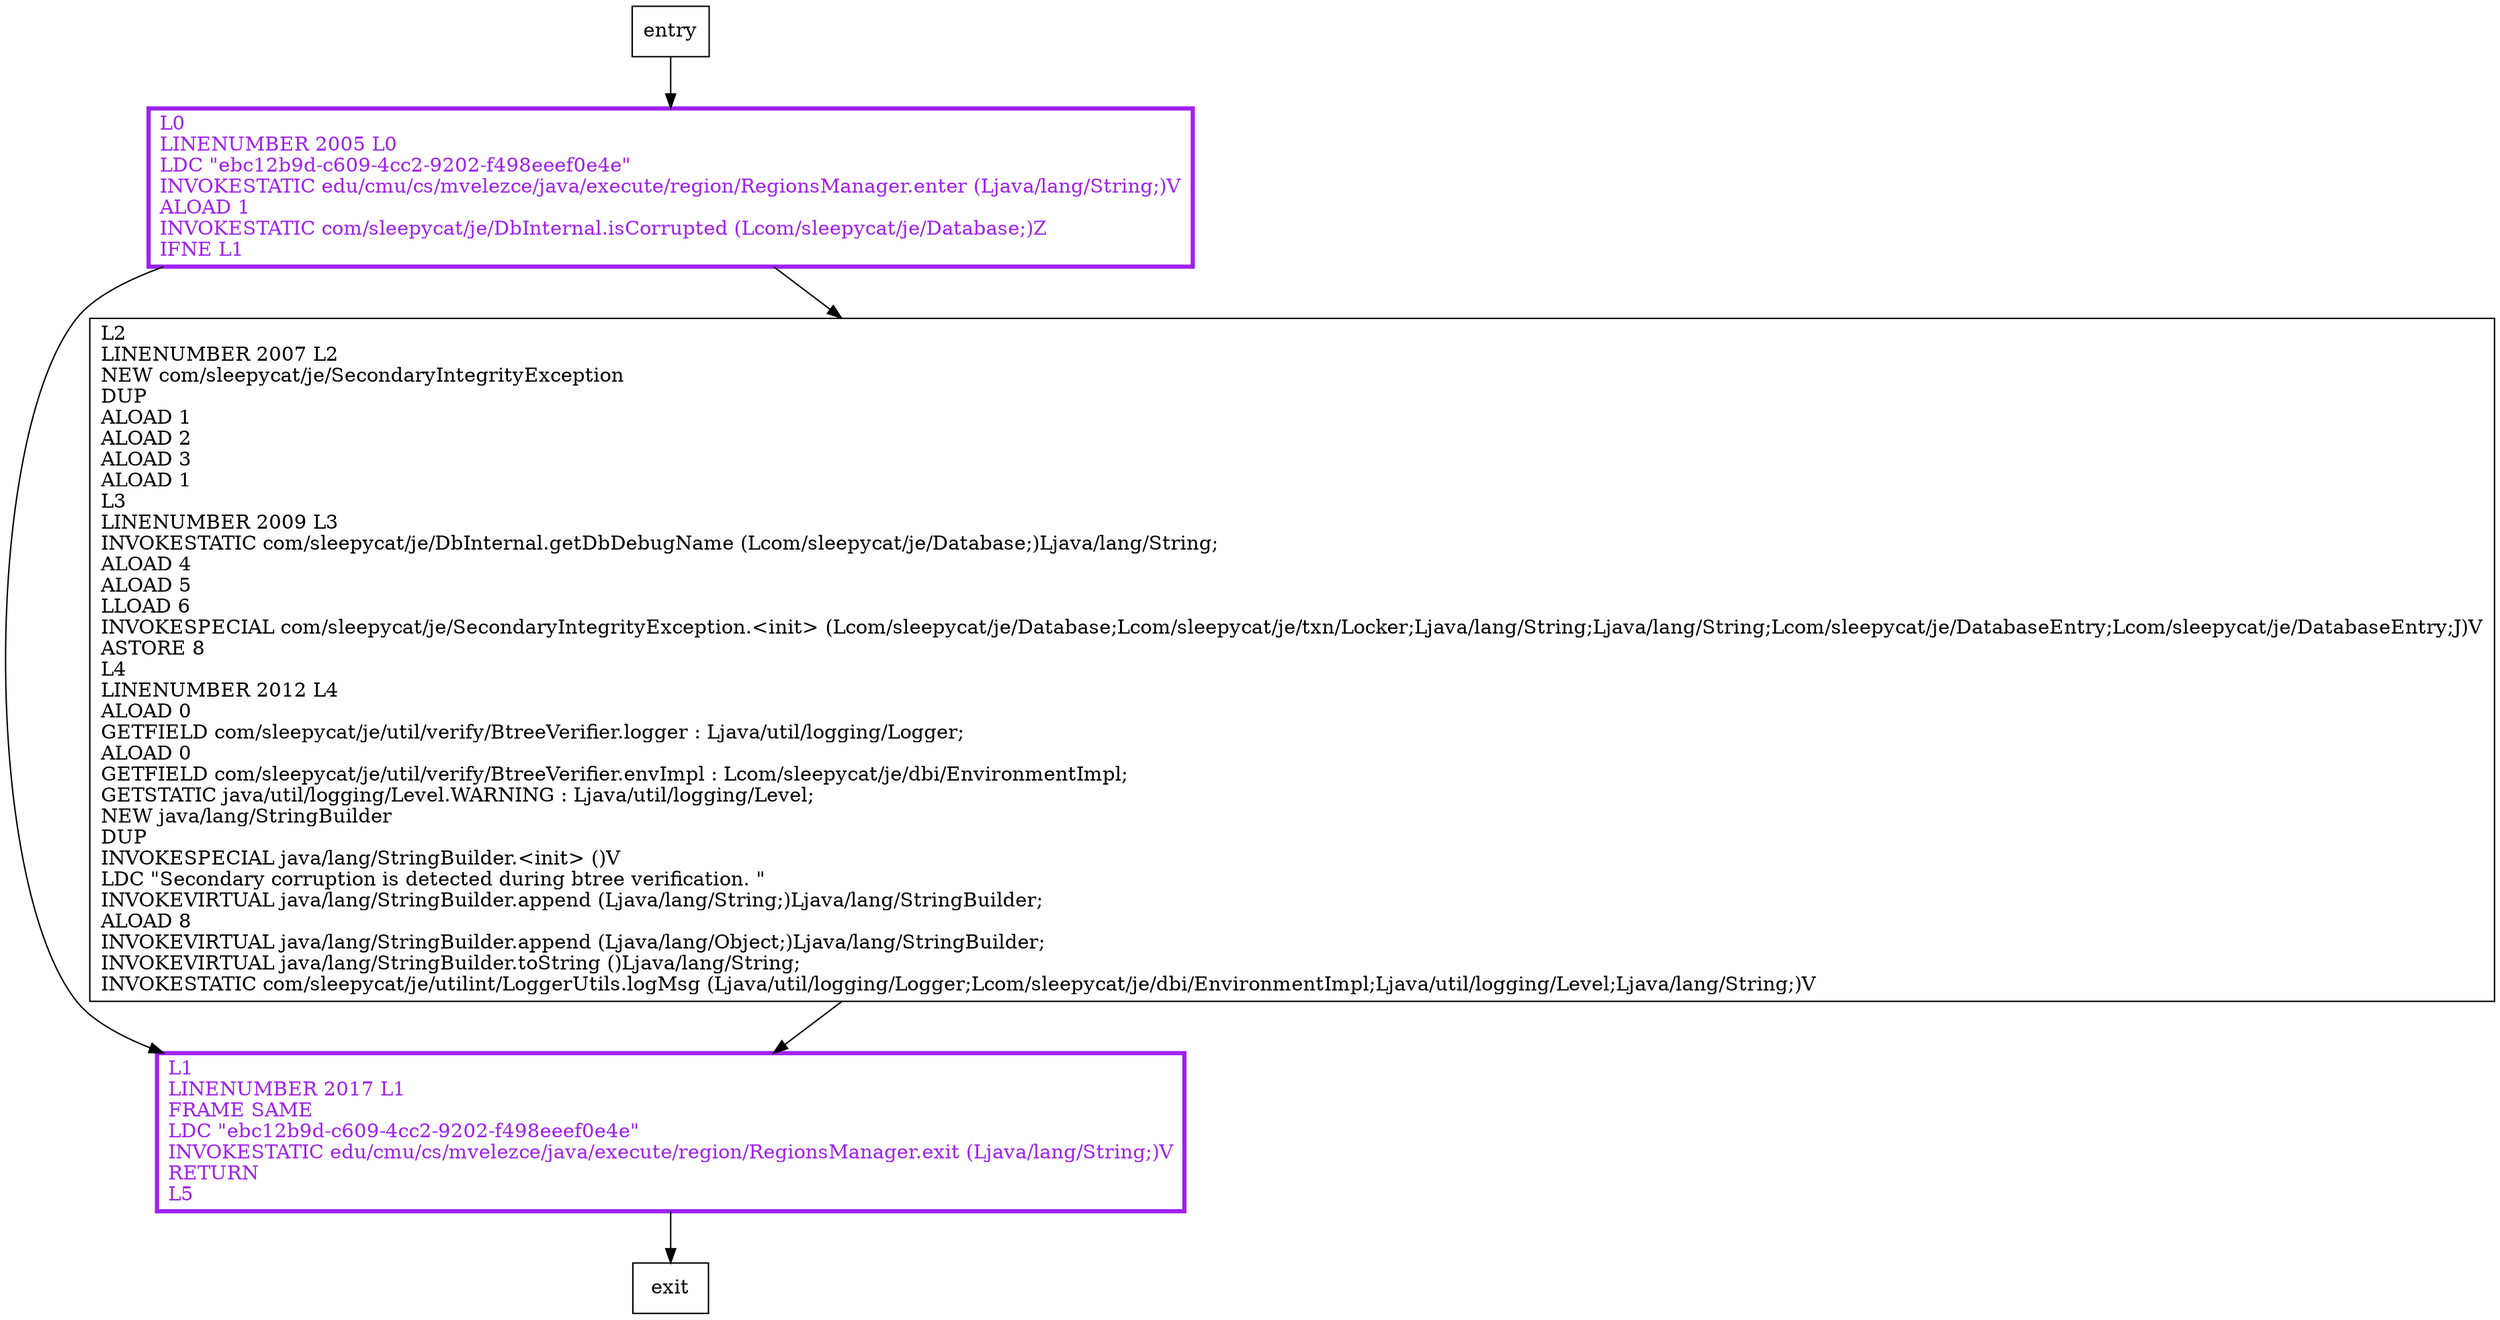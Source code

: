 digraph setSecondaryDbCorrupt {
node [shape=record];
1163006783 [label="L1\lLINENUMBER 2017 L1\lFRAME SAME\lLDC \"ebc12b9d-c609-4cc2-9202-f498eeef0e4e\"\lINVOKESTATIC edu/cmu/cs/mvelezce/java/execute/region/RegionsManager.exit (Ljava/lang/String;)V\lRETURN\lL5\l"];
868257623 [label="L0\lLINENUMBER 2005 L0\lLDC \"ebc12b9d-c609-4cc2-9202-f498eeef0e4e\"\lINVOKESTATIC edu/cmu/cs/mvelezce/java/execute/region/RegionsManager.enter (Ljava/lang/String;)V\lALOAD 1\lINVOKESTATIC com/sleepycat/je/DbInternal.isCorrupted (Lcom/sleepycat/je/Database;)Z\lIFNE L1\l"];
1403153847 [label="L2\lLINENUMBER 2007 L2\lNEW com/sleepycat/je/SecondaryIntegrityException\lDUP\lALOAD 1\lALOAD 2\lALOAD 3\lALOAD 1\lL3\lLINENUMBER 2009 L3\lINVOKESTATIC com/sleepycat/je/DbInternal.getDbDebugName (Lcom/sleepycat/je/Database;)Ljava/lang/String;\lALOAD 4\lALOAD 5\lLLOAD 6\lINVOKESPECIAL com/sleepycat/je/SecondaryIntegrityException.\<init\> (Lcom/sleepycat/je/Database;Lcom/sleepycat/je/txn/Locker;Ljava/lang/String;Ljava/lang/String;Lcom/sleepycat/je/DatabaseEntry;Lcom/sleepycat/je/DatabaseEntry;J)V\lASTORE 8\lL4\lLINENUMBER 2012 L4\lALOAD 0\lGETFIELD com/sleepycat/je/util/verify/BtreeVerifier.logger : Ljava/util/logging/Logger;\lALOAD 0\lGETFIELD com/sleepycat/je/util/verify/BtreeVerifier.envImpl : Lcom/sleepycat/je/dbi/EnvironmentImpl;\lGETSTATIC java/util/logging/Level.WARNING : Ljava/util/logging/Level;\lNEW java/lang/StringBuilder\lDUP\lINVOKESPECIAL java/lang/StringBuilder.\<init\> ()V\lLDC \"Secondary corruption is detected during btree verification. \"\lINVOKEVIRTUAL java/lang/StringBuilder.append (Ljava/lang/String;)Ljava/lang/StringBuilder;\lALOAD 8\lINVOKEVIRTUAL java/lang/StringBuilder.append (Ljava/lang/Object;)Ljava/lang/StringBuilder;\lINVOKEVIRTUAL java/lang/StringBuilder.toString ()Ljava/lang/String;\lINVOKESTATIC com/sleepycat/je/utilint/LoggerUtils.logMsg (Ljava/util/logging/Logger;Lcom/sleepycat/je/dbi/EnvironmentImpl;Ljava/util/logging/Level;Ljava/lang/String;)V\l"];
entry;
exit;
entry -> 868257623
1163006783 -> exit
868257623 -> 1163006783
868257623 -> 1403153847
1403153847 -> 1163006783
1163006783[fontcolor="purple", penwidth=3, color="purple"];
868257623[fontcolor="purple", penwidth=3, color="purple"];
}
